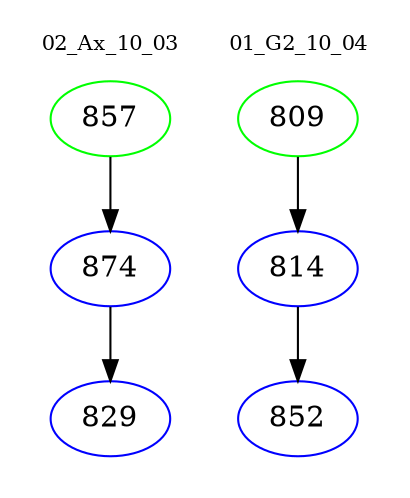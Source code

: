 digraph{
subgraph cluster_0 {
color = white
label = "02_Ax_10_03";
fontsize=10;
T0_857 [label="857", color="green"]
T0_857 -> T0_874 [color="black"]
T0_874 [label="874", color="blue"]
T0_874 -> T0_829 [color="black"]
T0_829 [label="829", color="blue"]
}
subgraph cluster_1 {
color = white
label = "01_G2_10_04";
fontsize=10;
T1_809 [label="809", color="green"]
T1_809 -> T1_814 [color="black"]
T1_814 [label="814", color="blue"]
T1_814 -> T1_852 [color="black"]
T1_852 [label="852", color="blue"]
}
}

